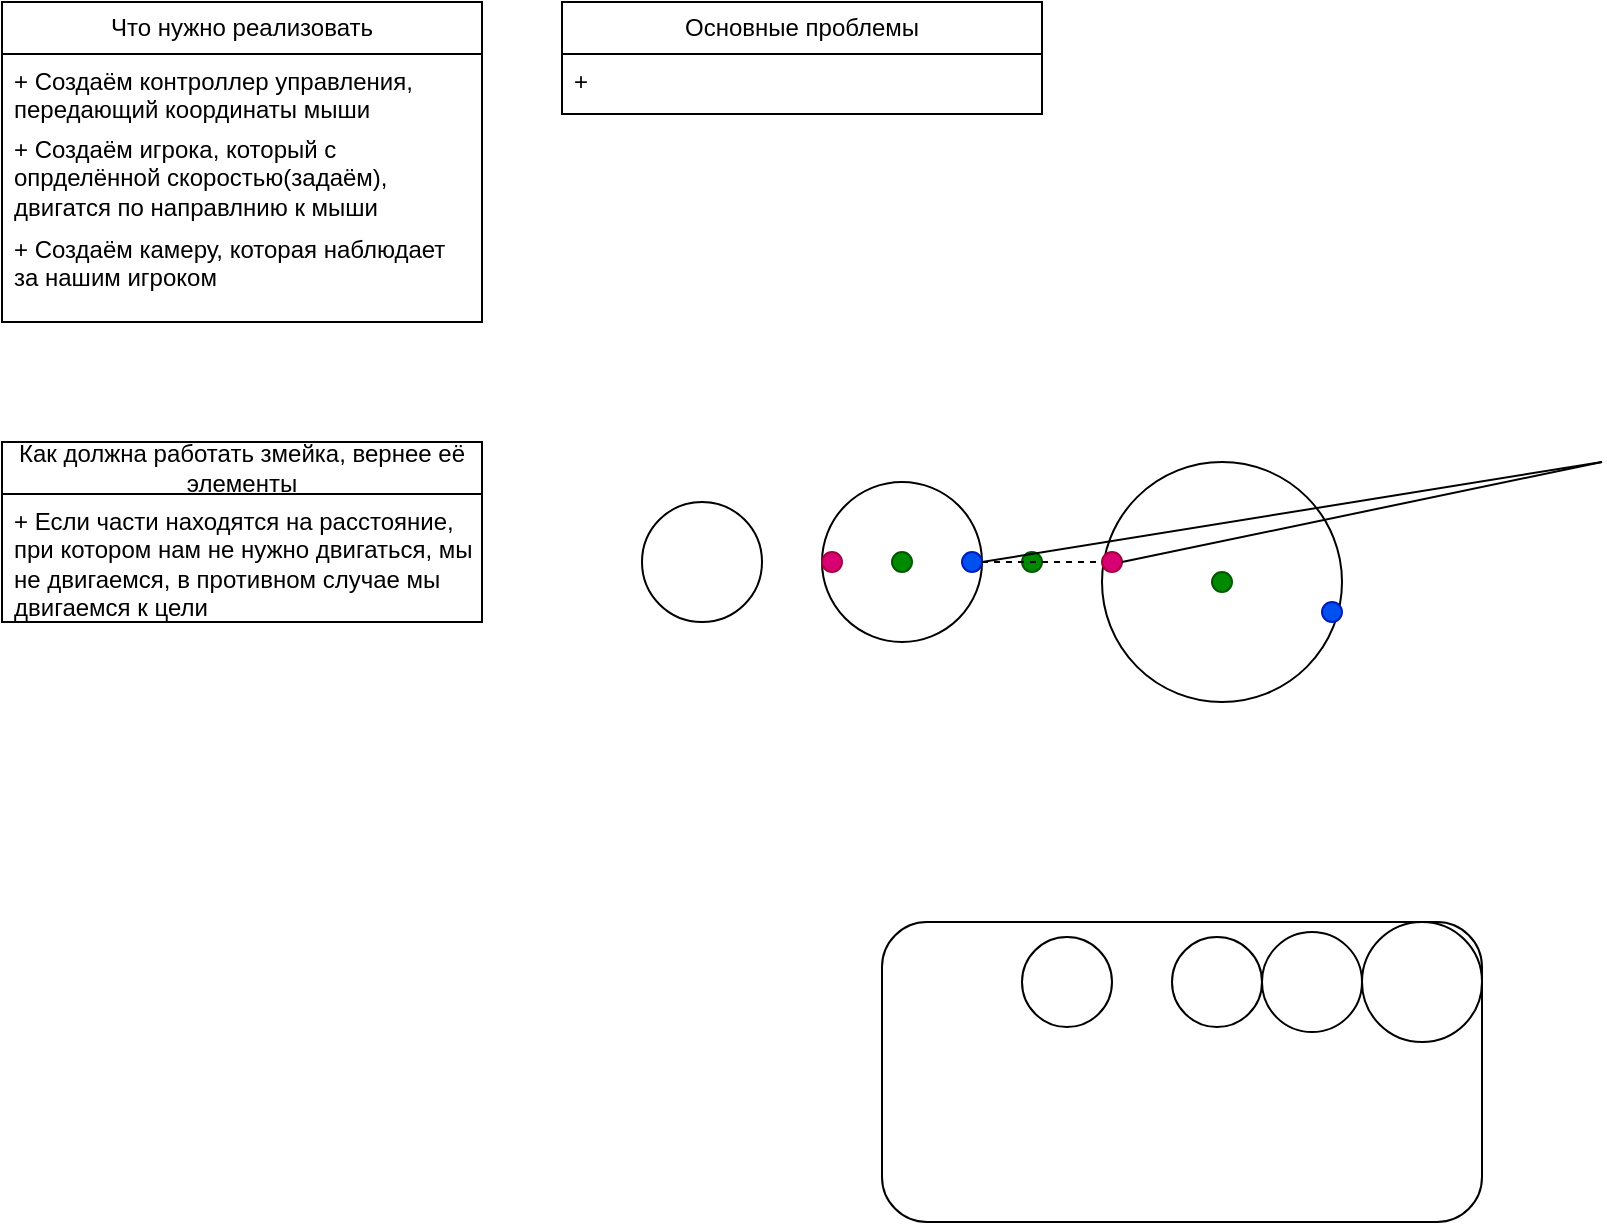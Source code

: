 <mxfile version="24.4.0" type="device">
  <diagram name="Page-1" id="6ilK39ksNj2KT9Sks7uC">
    <mxGraphModel dx="270" dy="1573" grid="1" gridSize="10" guides="1" tooltips="1" connect="1" arrows="1" fold="1" page="1" pageScale="1" pageWidth="850" pageHeight="1100" math="0" shadow="0">
      <root>
        <mxCell id="0" />
        <mxCell id="1" parent="0" />
        <mxCell id="o35nTmQz4s1ocoGLp38L-1" value="Что нужно реализовать" style="swimlane;fontStyle=0;childLayout=stackLayout;horizontal=1;startSize=26;fillColor=none;horizontalStack=0;resizeParent=1;resizeParentMax=0;resizeLast=0;collapsible=1;marginBottom=0;whiteSpace=wrap;html=1;" parent="1" vertex="1">
          <mxGeometry y="-1100" width="240" height="160" as="geometry" />
        </mxCell>
        <mxCell id="o35nTmQz4s1ocoGLp38L-25" value="+ Создаём контроллер управления&lt;span style=&quot;background-color: initial;&quot;&gt;, передающий координаты мыши&lt;/span&gt;" style="text;strokeColor=none;fillColor=none;align=left;verticalAlign=top;spacingLeft=4;spacingRight=4;overflow=hidden;rotatable=0;points=[[0,0.5],[1,0.5]];portConstraint=eastwest;whiteSpace=wrap;html=1;" parent="o35nTmQz4s1ocoGLp38L-1" vertex="1">
          <mxGeometry y="26" width="240" height="34" as="geometry" />
        </mxCell>
        <mxCell id="o35nTmQz4s1ocoGLp38L-26" value="+ Создаём игрока, который с опрделённой скоростью(задаём), двигатся по направлнию к мыши" style="text;strokeColor=none;fillColor=none;align=left;verticalAlign=top;spacingLeft=4;spacingRight=4;overflow=hidden;rotatable=0;points=[[0,0.5],[1,0.5]];portConstraint=eastwest;whiteSpace=wrap;html=1;" parent="o35nTmQz4s1ocoGLp38L-1" vertex="1">
          <mxGeometry y="60" width="240" height="50" as="geometry" />
        </mxCell>
        <mxCell id="o35nTmQz4s1ocoGLp38L-27" value="+ Создаём камеру, которая наблюдает за нашим игроком" style="text;strokeColor=none;fillColor=none;align=left;verticalAlign=top;spacingLeft=4;spacingRight=4;overflow=hidden;rotatable=0;points=[[0,0.5],[1,0.5]];portConstraint=eastwest;whiteSpace=wrap;html=1;" parent="o35nTmQz4s1ocoGLp38L-1" vertex="1">
          <mxGeometry y="110" width="240" height="50" as="geometry" />
        </mxCell>
        <mxCell id="o35nTmQz4s1ocoGLp38L-9" value="Основные проблемы" style="swimlane;fontStyle=0;childLayout=stackLayout;horizontal=1;startSize=26;fillColor=none;horizontalStack=0;resizeParent=1;resizeParentMax=0;resizeLast=0;collapsible=1;marginBottom=0;whiteSpace=wrap;html=1;" parent="1" vertex="1">
          <mxGeometry x="280" y="-1100" width="240" height="56" as="geometry" />
        </mxCell>
        <mxCell id="o35nTmQz4s1ocoGLp38L-10" value="+" style="text;strokeColor=none;fillColor=none;align=left;verticalAlign=top;spacingLeft=4;spacingRight=4;overflow=hidden;rotatable=0;points=[[0,0.5],[1,0.5]];portConstraint=eastwest;whiteSpace=wrap;html=1;" parent="o35nTmQz4s1ocoGLp38L-9" vertex="1">
          <mxGeometry y="26" width="240" height="30" as="geometry" />
        </mxCell>
        <mxCell id="o35nTmQz4s1ocoGLp38L-23" value="Как должна работать змейка, вернее её элементы" style="swimlane;fontStyle=0;childLayout=stackLayout;horizontal=1;startSize=26;fillColor=none;horizontalStack=0;resizeParent=1;resizeParentMax=0;resizeLast=0;collapsible=1;marginBottom=0;whiteSpace=wrap;html=1;" parent="1" vertex="1">
          <mxGeometry y="-880" width="240" height="90" as="geometry" />
        </mxCell>
        <mxCell id="o35nTmQz4s1ocoGLp38L-24" value="+ Если части находятся на расстояние, при котором нам не нужно двигаться, мы не двигаемся, в противном случае мы двигаемся к цели" style="text;strokeColor=none;fillColor=none;align=left;verticalAlign=top;spacingLeft=4;spacingRight=4;overflow=hidden;rotatable=0;points=[[0,0.5],[1,0.5]];portConstraint=eastwest;whiteSpace=wrap;html=1;" parent="o35nTmQz4s1ocoGLp38L-23" vertex="1">
          <mxGeometry y="26" width="240" height="64" as="geometry" />
        </mxCell>
        <mxCell id="RLXHw8mBurTLIKT9N1X5-1" value="" style="ellipse;whiteSpace=wrap;html=1;" vertex="1" parent="1">
          <mxGeometry x="550" y="-870" width="120" height="120" as="geometry" />
        </mxCell>
        <mxCell id="RLXHw8mBurTLIKT9N1X5-2" value="" style="ellipse;whiteSpace=wrap;html=1;aspect=fixed;" vertex="1" parent="1">
          <mxGeometry x="410" y="-860" width="80" height="80" as="geometry" />
        </mxCell>
        <mxCell id="RLXHw8mBurTLIKT9N1X5-3" value="" style="ellipse;whiteSpace=wrap;html=1;aspect=fixed;" vertex="1" parent="1">
          <mxGeometry x="320" y="-850" width="60" height="60" as="geometry" />
        </mxCell>
        <mxCell id="RLXHw8mBurTLIKT9N1X5-4" value="" style="ellipse;whiteSpace=wrap;html=1;aspect=fixed;fillColor=#d80073;fontColor=#ffffff;strokeColor=#A50040;" vertex="1" parent="1">
          <mxGeometry x="550" y="-825" width="10" height="10" as="geometry" />
        </mxCell>
        <mxCell id="RLXHw8mBurTLIKT9N1X5-5" value="" style="ellipse;whiteSpace=wrap;html=1;aspect=fixed;fillColor=#0050ef;fontColor=#ffffff;strokeColor=#001DBC;" vertex="1" parent="1">
          <mxGeometry x="660" y="-800" width="10" height="10" as="geometry" />
        </mxCell>
        <mxCell id="RLXHw8mBurTLIKT9N1X5-6" value="" style="ellipse;whiteSpace=wrap;html=1;aspect=fixed;fillColor=#0050ef;fontColor=#ffffff;strokeColor=#001DBC;" vertex="1" parent="1">
          <mxGeometry x="480" y="-825" width="10" height="10" as="geometry" />
        </mxCell>
        <mxCell id="RLXHw8mBurTLIKT9N1X5-7" value="" style="ellipse;whiteSpace=wrap;html=1;aspect=fixed;fillColor=#d80073;fontColor=#ffffff;strokeColor=#A50040;" vertex="1" parent="1">
          <mxGeometry x="410" y="-825" width="10" height="10" as="geometry" />
        </mxCell>
        <mxCell id="RLXHw8mBurTLIKT9N1X5-8" value="" style="ellipse;whiteSpace=wrap;html=1;aspect=fixed;fillColor=#008a00;fontColor=#ffffff;strokeColor=#005700;" vertex="1" parent="1">
          <mxGeometry x="510" y="-825" width="10" height="10" as="geometry" />
        </mxCell>
        <mxCell id="RLXHw8mBurTLIKT9N1X5-9" value="" style="ellipse;whiteSpace=wrap;html=1;aspect=fixed;fillColor=#008a00;fontColor=#ffffff;strokeColor=#005700;" vertex="1" parent="1">
          <mxGeometry x="445" y="-825" width="10" height="10" as="geometry" />
        </mxCell>
        <mxCell id="RLXHw8mBurTLIKT9N1X5-10" value="" style="ellipse;whiteSpace=wrap;html=1;aspect=fixed;fillColor=#008a00;fontColor=#ffffff;strokeColor=#005700;" vertex="1" parent="1">
          <mxGeometry x="605" y="-815" width="10" height="10" as="geometry" />
        </mxCell>
        <mxCell id="RLXHw8mBurTLIKT9N1X5-11" value="" style="endArrow=none;html=1;rounded=0;entryX=1;entryY=0.5;entryDx=0;entryDy=0;" edge="1" parent="1" target="RLXHw8mBurTLIKT9N1X5-4">
          <mxGeometry width="50" height="50" relative="1" as="geometry">
            <mxPoint x="800" y="-870" as="sourcePoint" />
            <mxPoint x="540" y="-850" as="targetPoint" />
          </mxGeometry>
        </mxCell>
        <mxCell id="RLXHw8mBurTLIKT9N1X5-12" value="" style="endArrow=none;dashed=1;html=1;rounded=0;exitX=1;exitY=0.5;exitDx=0;exitDy=0;entryX=0;entryY=0.5;entryDx=0;entryDy=0;" edge="1" parent="1" source="RLXHw8mBurTLIKT9N1X5-6" target="RLXHw8mBurTLIKT9N1X5-4">
          <mxGeometry width="50" height="50" relative="1" as="geometry">
            <mxPoint x="590" y="-800" as="sourcePoint" />
            <mxPoint x="640" y="-850" as="targetPoint" />
          </mxGeometry>
        </mxCell>
        <mxCell id="RLXHw8mBurTLIKT9N1X5-13" value="" style="endArrow=none;html=1;rounded=0;exitX=1;exitY=0.5;exitDx=0;exitDy=0;" edge="1" parent="1" source="RLXHw8mBurTLIKT9N1X5-2">
          <mxGeometry width="50" height="50" relative="1" as="geometry">
            <mxPoint x="590" y="-800" as="sourcePoint" />
            <mxPoint x="800" y="-870" as="targetPoint" />
          </mxGeometry>
        </mxCell>
        <mxCell id="RLXHw8mBurTLIKT9N1X5-14" value="" style="rounded=1;whiteSpace=wrap;html=1;" vertex="1" parent="1">
          <mxGeometry x="440" y="-640" width="300" height="150" as="geometry" />
        </mxCell>
        <mxCell id="RLXHw8mBurTLIKT9N1X5-15" value="" style="ellipse;whiteSpace=wrap;html=1;aspect=fixed;" vertex="1" parent="1">
          <mxGeometry x="680" y="-640" width="60" height="60" as="geometry" />
        </mxCell>
        <mxCell id="RLXHw8mBurTLIKT9N1X5-16" value="" style="ellipse;whiteSpace=wrap;html=1;aspect=fixed;" vertex="1" parent="1">
          <mxGeometry x="630" y="-635" width="50" height="50" as="geometry" />
        </mxCell>
        <mxCell id="RLXHw8mBurTLIKT9N1X5-17" value="" style="ellipse;whiteSpace=wrap;html=1;aspect=fixed;" vertex="1" parent="1">
          <mxGeometry x="510" y="-632.5" width="45" height="45" as="geometry" />
        </mxCell>
        <mxCell id="RLXHw8mBurTLIKT9N1X5-18" value="" style="ellipse;whiteSpace=wrap;html=1;aspect=fixed;" vertex="1" parent="1">
          <mxGeometry x="585" y="-632.5" width="45" height="45" as="geometry" />
        </mxCell>
      </root>
    </mxGraphModel>
  </diagram>
</mxfile>
